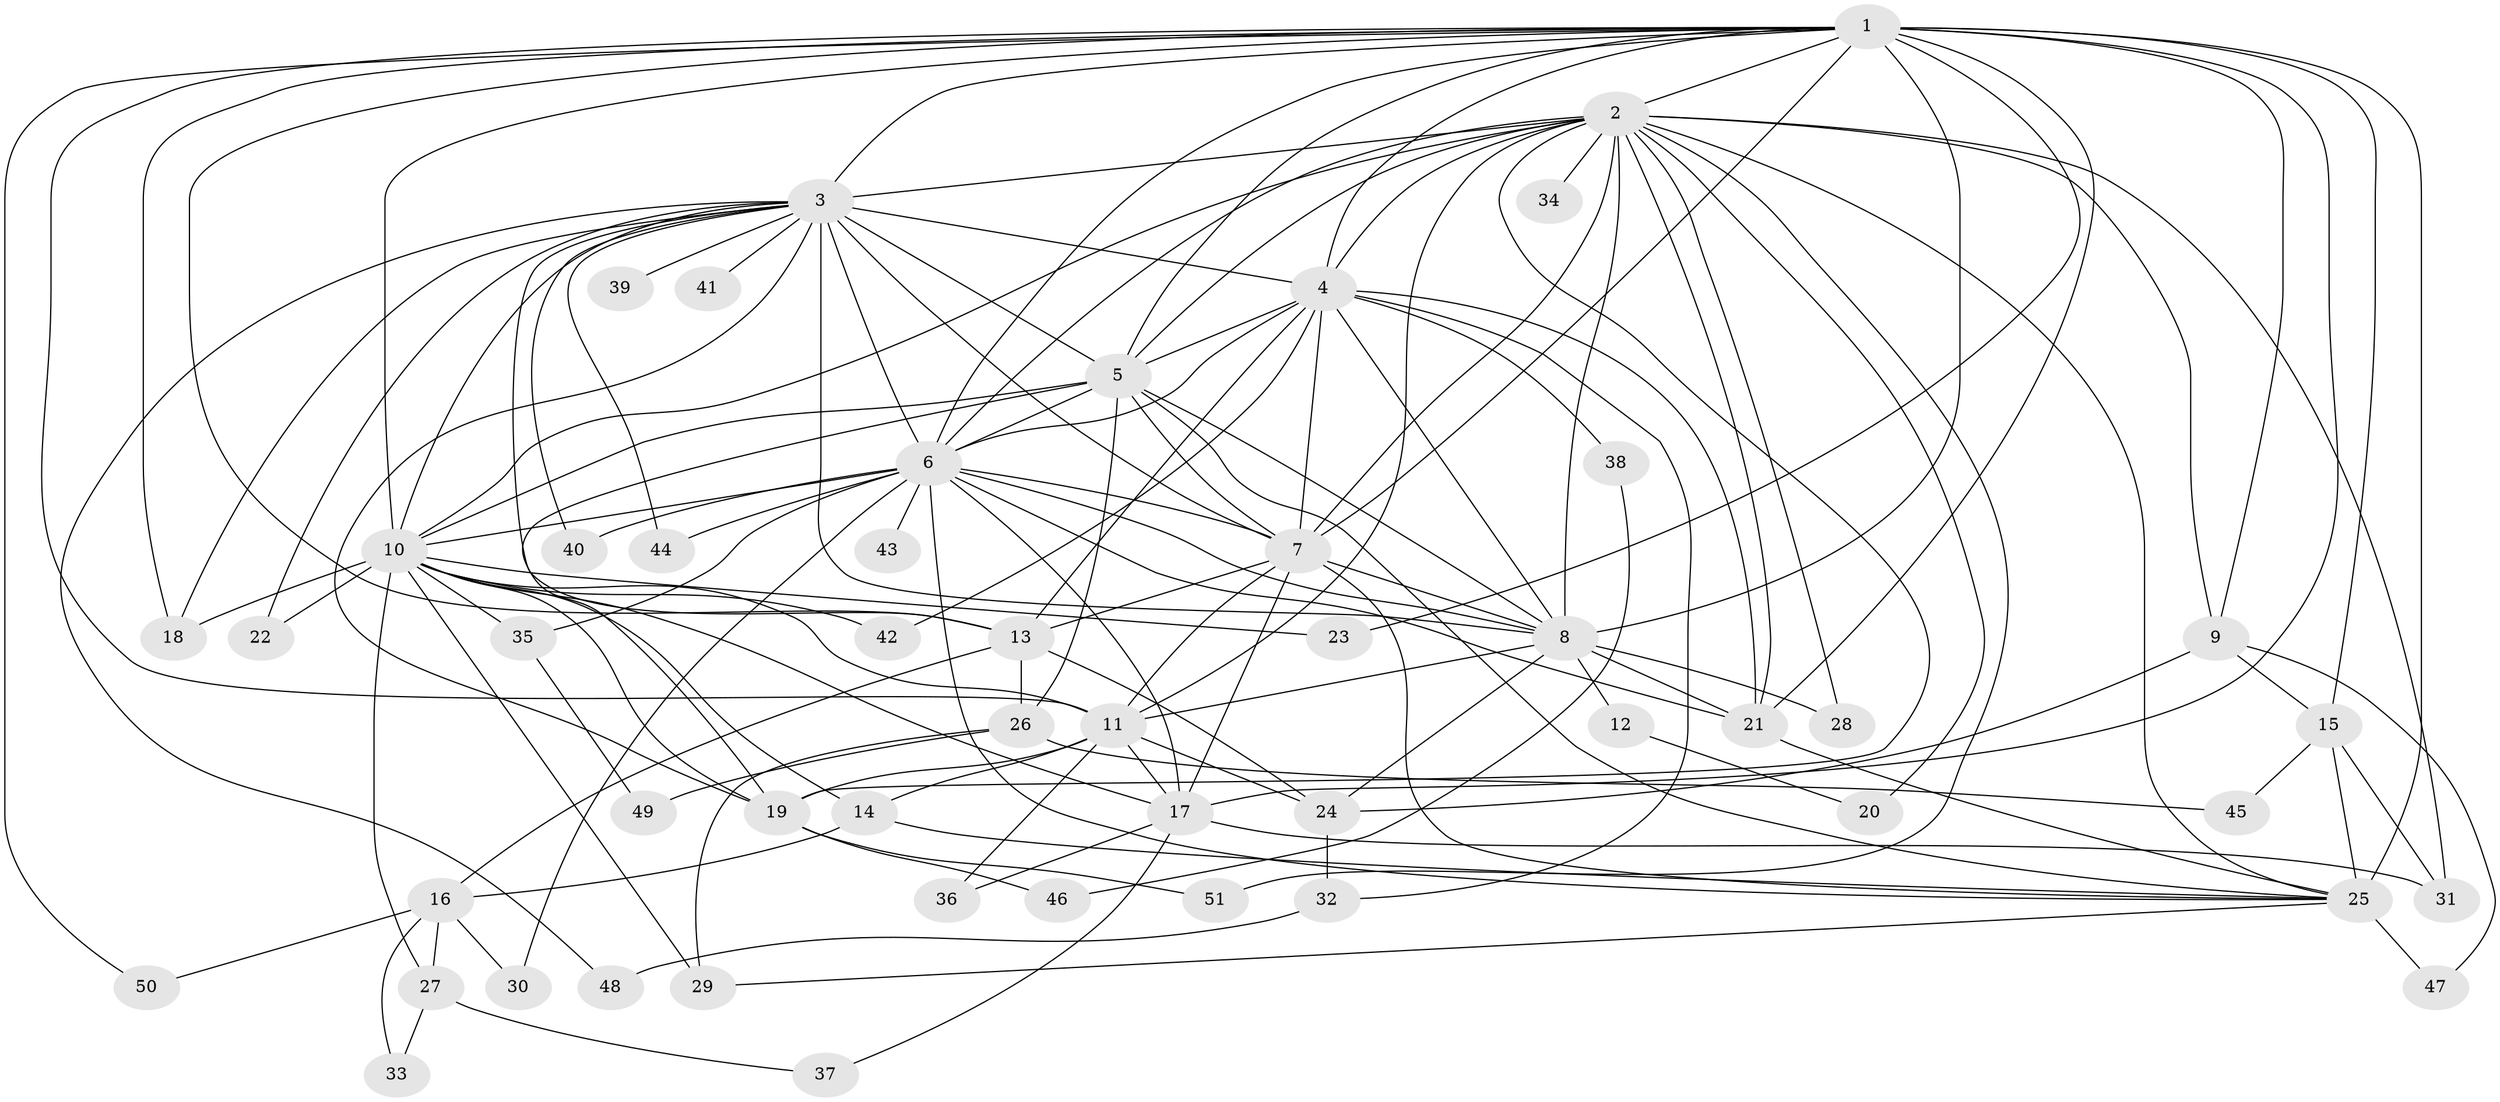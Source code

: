 // original degree distribution, {20: 0.009900990099009901, 23: 0.019801980198019802, 21: 0.0297029702970297, 16: 0.009900990099009901, 14: 0.009900990099009901, 24: 0.009900990099009901, 17: 0.009900990099009901, 5: 0.0297029702970297, 4: 0.07920792079207921, 7: 0.009900990099009901, 2: 0.5346534653465347, 3: 0.19801980198019803, 6: 0.039603960396039604, 8: 0.009900990099009901}
// Generated by graph-tools (version 1.1) at 2025/34/03/09/25 02:34:47]
// undirected, 51 vertices, 136 edges
graph export_dot {
graph [start="1"]
  node [color=gray90,style=filled];
  1;
  2;
  3;
  4;
  5;
  6;
  7;
  8;
  9;
  10;
  11;
  12;
  13;
  14;
  15;
  16;
  17;
  18;
  19;
  20;
  21;
  22;
  23;
  24;
  25;
  26;
  27;
  28;
  29;
  30;
  31;
  32;
  33;
  34;
  35;
  36;
  37;
  38;
  39;
  40;
  41;
  42;
  43;
  44;
  45;
  46;
  47;
  48;
  49;
  50;
  51;
  1 -- 2 [weight=2.0];
  1 -- 3 [weight=3.0];
  1 -- 4 [weight=4.0];
  1 -- 5 [weight=3.0];
  1 -- 6 [weight=2.0];
  1 -- 7 [weight=2.0];
  1 -- 8 [weight=3.0];
  1 -- 9 [weight=1.0];
  1 -- 10 [weight=1.0];
  1 -- 11 [weight=1.0];
  1 -- 13 [weight=1.0];
  1 -- 15 [weight=1.0];
  1 -- 17 [weight=1.0];
  1 -- 18 [weight=1.0];
  1 -- 21 [weight=1.0];
  1 -- 23 [weight=1.0];
  1 -- 25 [weight=11.0];
  1 -- 50 [weight=1.0];
  2 -- 3 [weight=1.0];
  2 -- 4 [weight=3.0];
  2 -- 5 [weight=2.0];
  2 -- 6 [weight=1.0];
  2 -- 7 [weight=2.0];
  2 -- 8 [weight=1.0];
  2 -- 9 [weight=1.0];
  2 -- 10 [weight=1.0];
  2 -- 11 [weight=1.0];
  2 -- 19 [weight=1.0];
  2 -- 20 [weight=1.0];
  2 -- 21 [weight=1.0];
  2 -- 25 [weight=2.0];
  2 -- 28 [weight=1.0];
  2 -- 31 [weight=1.0];
  2 -- 34 [weight=1.0];
  2 -- 51 [weight=1.0];
  3 -- 4 [weight=3.0];
  3 -- 5 [weight=1.0];
  3 -- 6 [weight=1.0];
  3 -- 7 [weight=2.0];
  3 -- 8 [weight=1.0];
  3 -- 10 [weight=1.0];
  3 -- 13 [weight=1.0];
  3 -- 18 [weight=1.0];
  3 -- 19 [weight=1.0];
  3 -- 22 [weight=1.0];
  3 -- 39 [weight=1.0];
  3 -- 40 [weight=1.0];
  3 -- 41 [weight=2.0];
  3 -- 44 [weight=1.0];
  3 -- 48 [weight=1.0];
  4 -- 5 [weight=2.0];
  4 -- 6 [weight=3.0];
  4 -- 7 [weight=3.0];
  4 -- 8 [weight=2.0];
  4 -- 13 [weight=1.0];
  4 -- 21 [weight=1.0];
  4 -- 32 [weight=1.0];
  4 -- 38 [weight=1.0];
  4 -- 42 [weight=1.0];
  5 -- 6 [weight=1.0];
  5 -- 7 [weight=1.0];
  5 -- 8 [weight=1.0];
  5 -- 10 [weight=6.0];
  5 -- 19 [weight=1.0];
  5 -- 25 [weight=1.0];
  5 -- 26 [weight=1.0];
  6 -- 7 [weight=1.0];
  6 -- 8 [weight=1.0];
  6 -- 10 [weight=1.0];
  6 -- 17 [weight=1.0];
  6 -- 21 [weight=1.0];
  6 -- 25 [weight=2.0];
  6 -- 30 [weight=1.0];
  6 -- 35 [weight=1.0];
  6 -- 40 [weight=1.0];
  6 -- 43 [weight=1.0];
  6 -- 44 [weight=1.0];
  7 -- 8 [weight=1.0];
  7 -- 11 [weight=7.0];
  7 -- 13 [weight=1.0];
  7 -- 17 [weight=2.0];
  7 -- 25 [weight=1.0];
  8 -- 11 [weight=2.0];
  8 -- 12 [weight=1.0];
  8 -- 21 [weight=1.0];
  8 -- 24 [weight=1.0];
  8 -- 28 [weight=1.0];
  9 -- 15 [weight=1.0];
  9 -- 24 [weight=1.0];
  9 -- 47 [weight=1.0];
  10 -- 11 [weight=1.0];
  10 -- 14 [weight=1.0];
  10 -- 17 [weight=1.0];
  10 -- 18 [weight=1.0];
  10 -- 19 [weight=1.0];
  10 -- 22 [weight=1.0];
  10 -- 23 [weight=1.0];
  10 -- 27 [weight=1.0];
  10 -- 29 [weight=2.0];
  10 -- 35 [weight=1.0];
  10 -- 42 [weight=1.0];
  11 -- 14 [weight=1.0];
  11 -- 17 [weight=1.0];
  11 -- 19 [weight=1.0];
  11 -- 24 [weight=1.0];
  11 -- 36 [weight=1.0];
  12 -- 20 [weight=1.0];
  13 -- 16 [weight=1.0];
  13 -- 24 [weight=1.0];
  13 -- 26 [weight=1.0];
  14 -- 16 [weight=1.0];
  14 -- 25 [weight=1.0];
  15 -- 25 [weight=1.0];
  15 -- 31 [weight=1.0];
  15 -- 45 [weight=1.0];
  16 -- 27 [weight=1.0];
  16 -- 30 [weight=1.0];
  16 -- 33 [weight=1.0];
  16 -- 50 [weight=1.0];
  17 -- 31 [weight=1.0];
  17 -- 36 [weight=1.0];
  17 -- 37 [weight=1.0];
  19 -- 46 [weight=1.0];
  19 -- 51 [weight=1.0];
  21 -- 25 [weight=1.0];
  24 -- 32 [weight=1.0];
  25 -- 29 [weight=1.0];
  25 -- 47 [weight=1.0];
  26 -- 29 [weight=1.0];
  26 -- 45 [weight=1.0];
  26 -- 49 [weight=1.0];
  27 -- 33 [weight=1.0];
  27 -- 37 [weight=1.0];
  32 -- 48 [weight=1.0];
  35 -- 49 [weight=1.0];
  38 -- 46 [weight=1.0];
}
